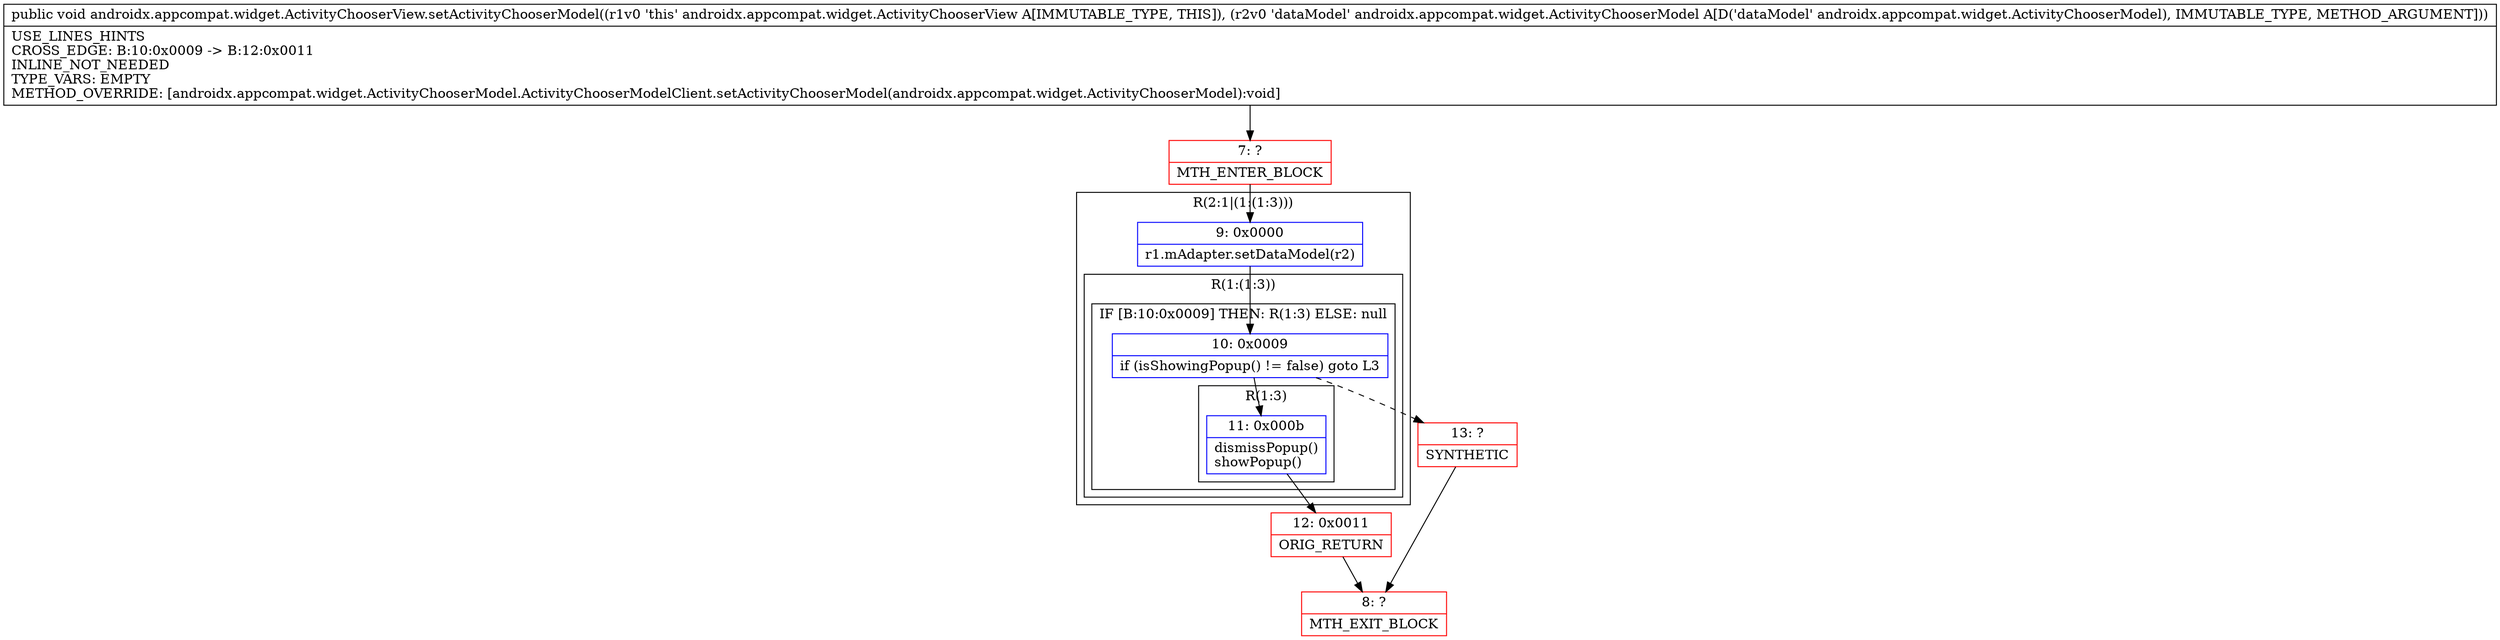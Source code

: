 digraph "CFG forandroidx.appcompat.widget.ActivityChooserView.setActivityChooserModel(Landroidx\/appcompat\/widget\/ActivityChooserModel;)V" {
subgraph cluster_Region_410993522 {
label = "R(2:1|(1:(1:3)))";
node [shape=record,color=blue];
Node_9 [shape=record,label="{9\:\ 0x0000|r1.mAdapter.setDataModel(r2)\l}"];
subgraph cluster_Region_1213489415 {
label = "R(1:(1:3))";
node [shape=record,color=blue];
subgraph cluster_IfRegion_1492725024 {
label = "IF [B:10:0x0009] THEN: R(1:3) ELSE: null";
node [shape=record,color=blue];
Node_10 [shape=record,label="{10\:\ 0x0009|if (isShowingPopup() != false) goto L3\l}"];
subgraph cluster_Region_960041160 {
label = "R(1:3)";
node [shape=record,color=blue];
Node_11 [shape=record,label="{11\:\ 0x000b|dismissPopup()\lshowPopup()\l}"];
}
}
}
}
Node_7 [shape=record,color=red,label="{7\:\ ?|MTH_ENTER_BLOCK\l}"];
Node_12 [shape=record,color=red,label="{12\:\ 0x0011|ORIG_RETURN\l}"];
Node_8 [shape=record,color=red,label="{8\:\ ?|MTH_EXIT_BLOCK\l}"];
Node_13 [shape=record,color=red,label="{13\:\ ?|SYNTHETIC\l}"];
MethodNode[shape=record,label="{public void androidx.appcompat.widget.ActivityChooserView.setActivityChooserModel((r1v0 'this' androidx.appcompat.widget.ActivityChooserView A[IMMUTABLE_TYPE, THIS]), (r2v0 'dataModel' androidx.appcompat.widget.ActivityChooserModel A[D('dataModel' androidx.appcompat.widget.ActivityChooserModel), IMMUTABLE_TYPE, METHOD_ARGUMENT]))  | USE_LINES_HINTS\lCROSS_EDGE: B:10:0x0009 \-\> B:12:0x0011\lINLINE_NOT_NEEDED\lTYPE_VARS: EMPTY\lMETHOD_OVERRIDE: [androidx.appcompat.widget.ActivityChooserModel.ActivityChooserModelClient.setActivityChooserModel(androidx.appcompat.widget.ActivityChooserModel):void]\l}"];
MethodNode -> Node_7;Node_9 -> Node_10;
Node_10 -> Node_11;
Node_10 -> Node_13[style=dashed];
Node_11 -> Node_12;
Node_7 -> Node_9;
Node_12 -> Node_8;
Node_13 -> Node_8;
}

